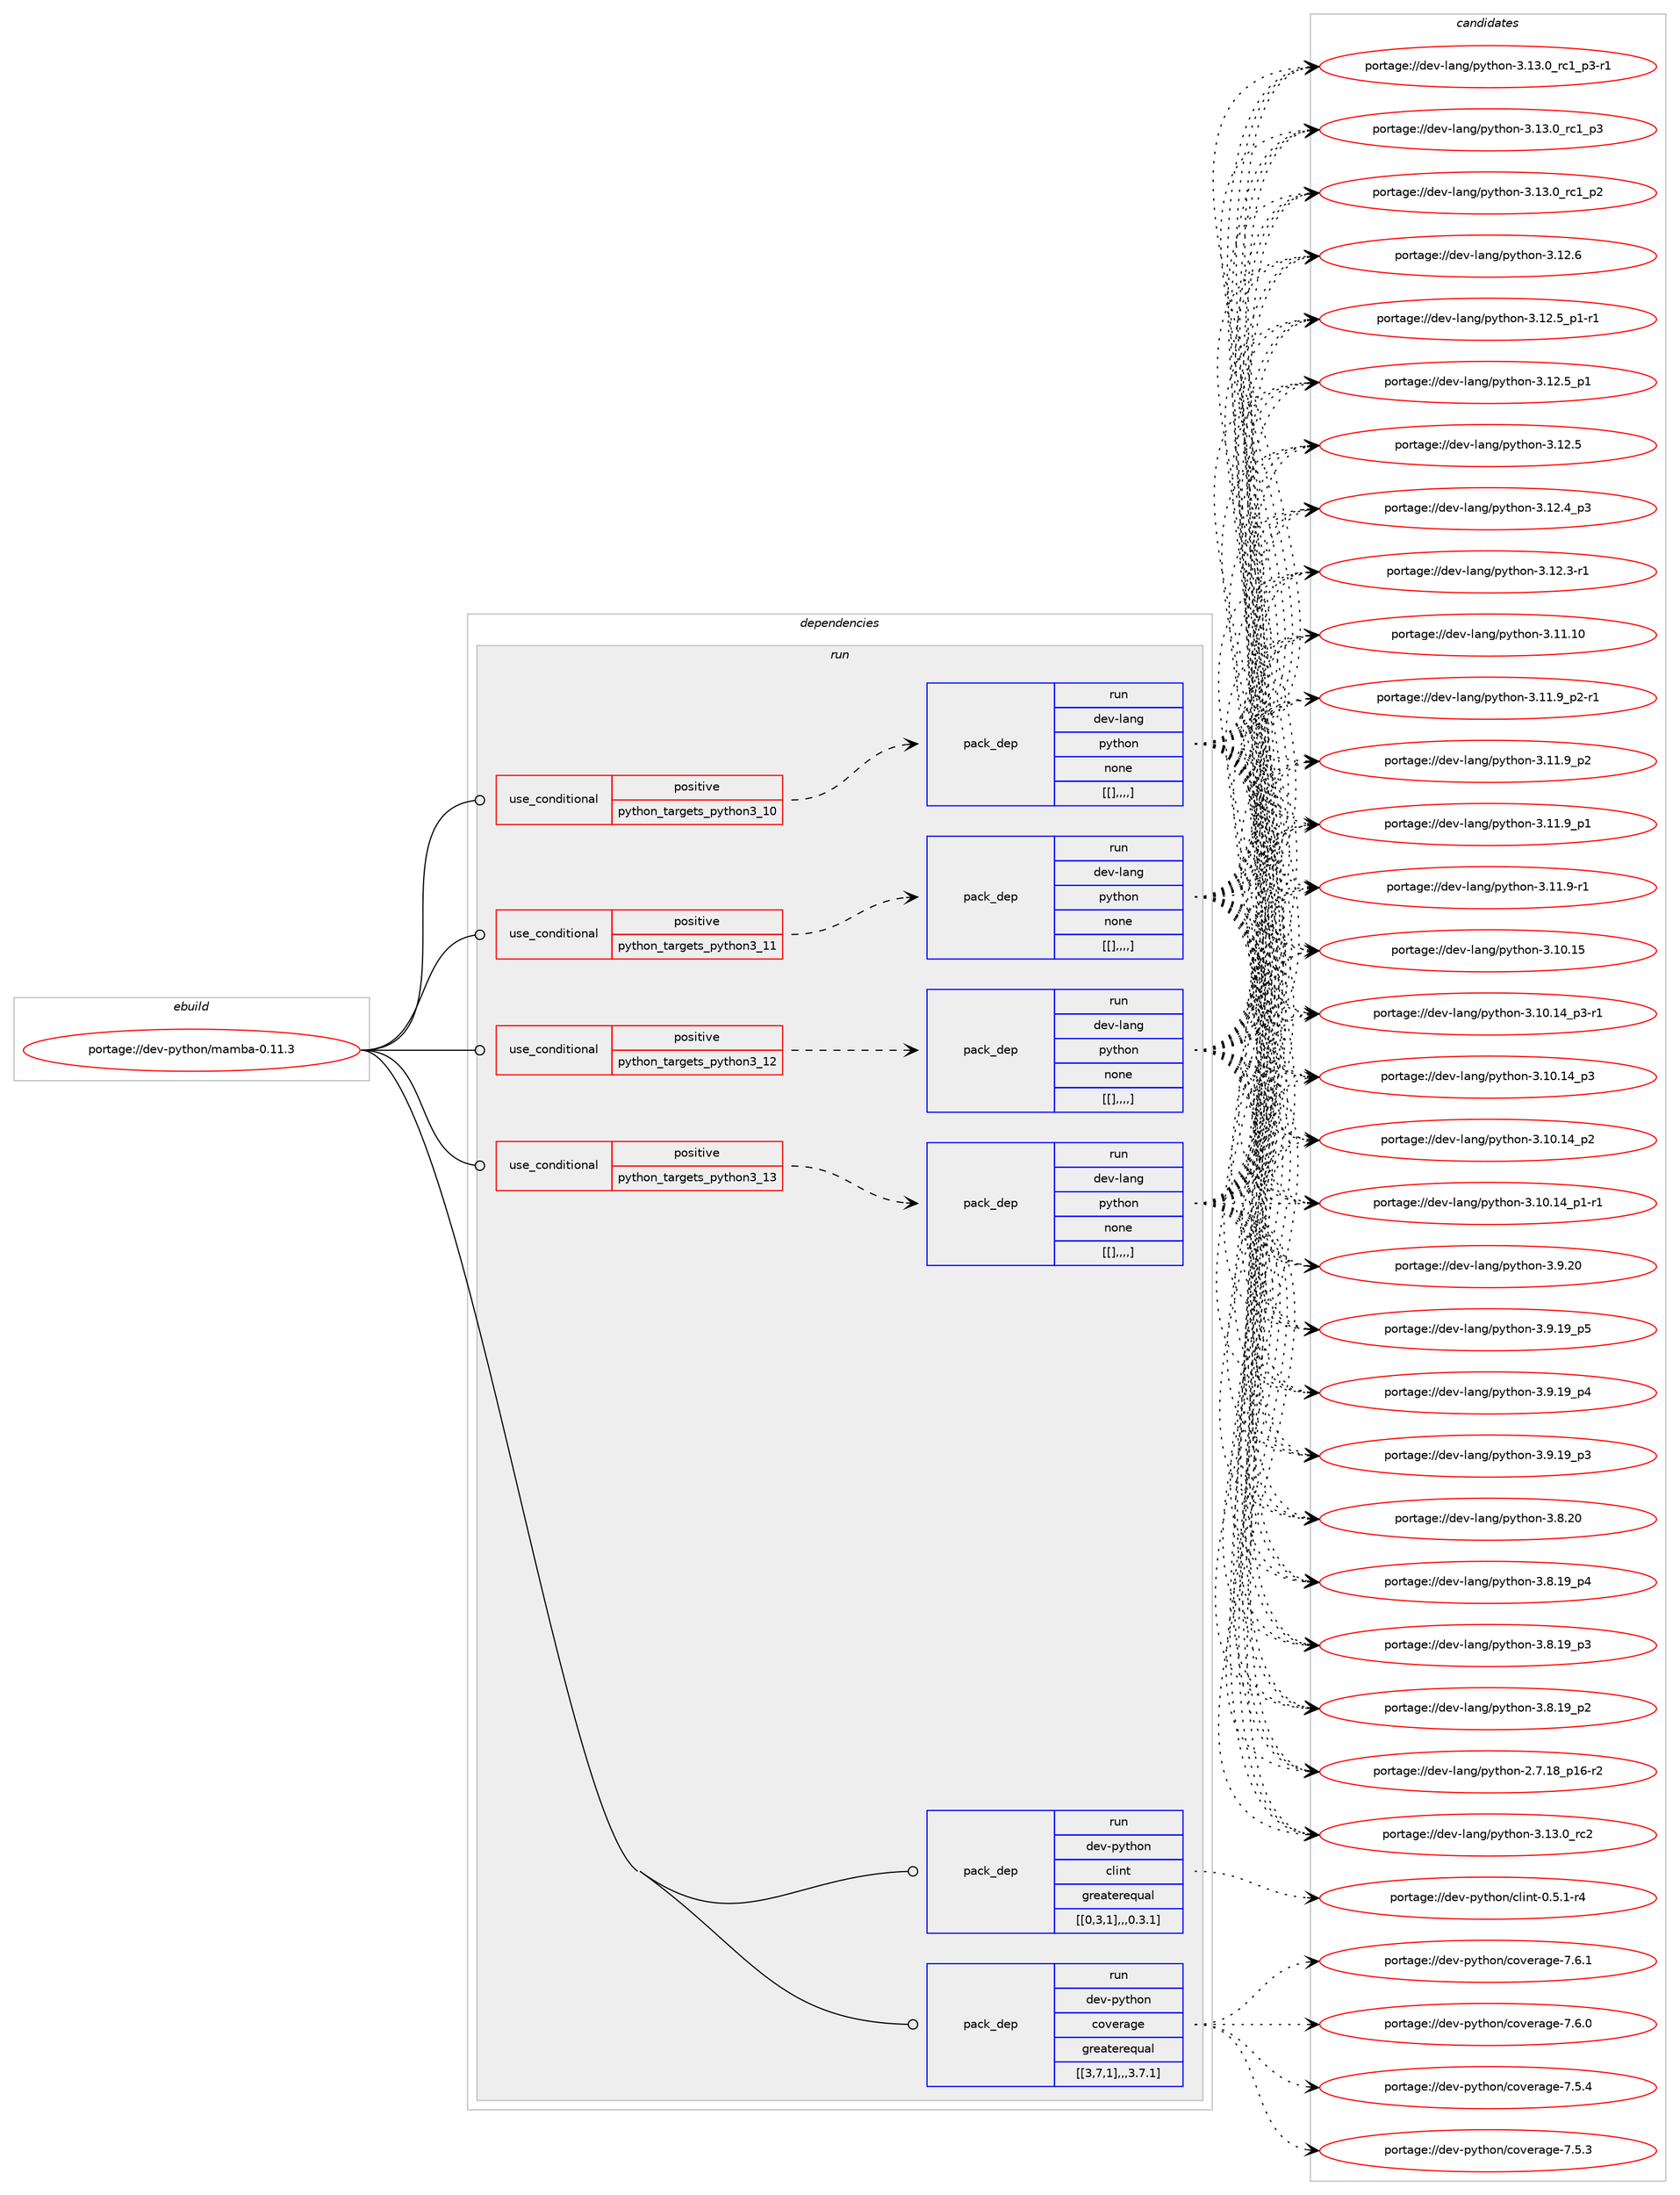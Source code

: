 digraph prolog {

# *************
# Graph options
# *************

newrank=true;
concentrate=true;
compound=true;
graph [rankdir=LR,fontname=Helvetica,fontsize=10,ranksep=1.5];#, ranksep=2.5, nodesep=0.2];
edge  [arrowhead=vee];
node  [fontname=Helvetica,fontsize=10];

# **********
# The ebuild
# **********

subgraph cluster_leftcol {
color=gray;
label=<<i>ebuild</i>>;
id [label="portage://dev-python/mamba-0.11.3", color=red, width=4, href="../dev-python/mamba-0.11.3.svg"];
}

# ****************
# The dependencies
# ****************

subgraph cluster_midcol {
color=gray;
label=<<i>dependencies</i>>;
subgraph cluster_compile {
fillcolor="#eeeeee";
style=filled;
label=<<i>compile</i>>;
}
subgraph cluster_compileandrun {
fillcolor="#eeeeee";
style=filled;
label=<<i>compile and run</i>>;
}
subgraph cluster_run {
fillcolor="#eeeeee";
style=filled;
label=<<i>run</i>>;
subgraph cond35166 {
dependency151592 [label=<<TABLE BORDER="0" CELLBORDER="1" CELLSPACING="0" CELLPADDING="4"><TR><TD ROWSPAN="3" CELLPADDING="10">use_conditional</TD></TR><TR><TD>positive</TD></TR><TR><TD>python_targets_python3_10</TD></TR></TABLE>>, shape=none, color=red];
subgraph pack115208 {
dependency151593 [label=<<TABLE BORDER="0" CELLBORDER="1" CELLSPACING="0" CELLPADDING="4" WIDTH="220"><TR><TD ROWSPAN="6" CELLPADDING="30">pack_dep</TD></TR><TR><TD WIDTH="110">run</TD></TR><TR><TD>dev-lang</TD></TR><TR><TD>python</TD></TR><TR><TD>none</TD></TR><TR><TD>[[],,,,]</TD></TR></TABLE>>, shape=none, color=blue];
}
dependency151592:e -> dependency151593:w [weight=20,style="dashed",arrowhead="vee"];
}
id:e -> dependency151592:w [weight=20,style="solid",arrowhead="odot"];
subgraph cond35167 {
dependency151594 [label=<<TABLE BORDER="0" CELLBORDER="1" CELLSPACING="0" CELLPADDING="4"><TR><TD ROWSPAN="3" CELLPADDING="10">use_conditional</TD></TR><TR><TD>positive</TD></TR><TR><TD>python_targets_python3_11</TD></TR></TABLE>>, shape=none, color=red];
subgraph pack115209 {
dependency151595 [label=<<TABLE BORDER="0" CELLBORDER="1" CELLSPACING="0" CELLPADDING="4" WIDTH="220"><TR><TD ROWSPAN="6" CELLPADDING="30">pack_dep</TD></TR><TR><TD WIDTH="110">run</TD></TR><TR><TD>dev-lang</TD></TR><TR><TD>python</TD></TR><TR><TD>none</TD></TR><TR><TD>[[],,,,]</TD></TR></TABLE>>, shape=none, color=blue];
}
dependency151594:e -> dependency151595:w [weight=20,style="dashed",arrowhead="vee"];
}
id:e -> dependency151594:w [weight=20,style="solid",arrowhead="odot"];
subgraph cond35168 {
dependency151596 [label=<<TABLE BORDER="0" CELLBORDER="1" CELLSPACING="0" CELLPADDING="4"><TR><TD ROWSPAN="3" CELLPADDING="10">use_conditional</TD></TR><TR><TD>positive</TD></TR><TR><TD>python_targets_python3_12</TD></TR></TABLE>>, shape=none, color=red];
subgraph pack115210 {
dependency151597 [label=<<TABLE BORDER="0" CELLBORDER="1" CELLSPACING="0" CELLPADDING="4" WIDTH="220"><TR><TD ROWSPAN="6" CELLPADDING="30">pack_dep</TD></TR><TR><TD WIDTH="110">run</TD></TR><TR><TD>dev-lang</TD></TR><TR><TD>python</TD></TR><TR><TD>none</TD></TR><TR><TD>[[],,,,]</TD></TR></TABLE>>, shape=none, color=blue];
}
dependency151596:e -> dependency151597:w [weight=20,style="dashed",arrowhead="vee"];
}
id:e -> dependency151596:w [weight=20,style="solid",arrowhead="odot"];
subgraph cond35169 {
dependency151598 [label=<<TABLE BORDER="0" CELLBORDER="1" CELLSPACING="0" CELLPADDING="4"><TR><TD ROWSPAN="3" CELLPADDING="10">use_conditional</TD></TR><TR><TD>positive</TD></TR><TR><TD>python_targets_python3_13</TD></TR></TABLE>>, shape=none, color=red];
subgraph pack115211 {
dependency151599 [label=<<TABLE BORDER="0" CELLBORDER="1" CELLSPACING="0" CELLPADDING="4" WIDTH="220"><TR><TD ROWSPAN="6" CELLPADDING="30">pack_dep</TD></TR><TR><TD WIDTH="110">run</TD></TR><TR><TD>dev-lang</TD></TR><TR><TD>python</TD></TR><TR><TD>none</TD></TR><TR><TD>[[],,,,]</TD></TR></TABLE>>, shape=none, color=blue];
}
dependency151598:e -> dependency151599:w [weight=20,style="dashed",arrowhead="vee"];
}
id:e -> dependency151598:w [weight=20,style="solid",arrowhead="odot"];
subgraph pack115212 {
dependency151600 [label=<<TABLE BORDER="0" CELLBORDER="1" CELLSPACING="0" CELLPADDING="4" WIDTH="220"><TR><TD ROWSPAN="6" CELLPADDING="30">pack_dep</TD></TR><TR><TD WIDTH="110">run</TD></TR><TR><TD>dev-python</TD></TR><TR><TD>clint</TD></TR><TR><TD>greaterequal</TD></TR><TR><TD>[[0,3,1],,,0.3.1]</TD></TR></TABLE>>, shape=none, color=blue];
}
id:e -> dependency151600:w [weight=20,style="solid",arrowhead="odot"];
subgraph pack115213 {
dependency151601 [label=<<TABLE BORDER="0" CELLBORDER="1" CELLSPACING="0" CELLPADDING="4" WIDTH="220"><TR><TD ROWSPAN="6" CELLPADDING="30">pack_dep</TD></TR><TR><TD WIDTH="110">run</TD></TR><TR><TD>dev-python</TD></TR><TR><TD>coverage</TD></TR><TR><TD>greaterequal</TD></TR><TR><TD>[[3,7,1],,,3.7.1]</TD></TR></TABLE>>, shape=none, color=blue];
}
id:e -> dependency151601:w [weight=20,style="solid",arrowhead="odot"];
}
}

# **************
# The candidates
# **************

subgraph cluster_choices {
rank=same;
color=gray;
label=<<i>candidates</i>>;

subgraph choice115208 {
color=black;
nodesep=1;
choice10010111845108971101034711212111610411111045514649514648951149950 [label="portage://dev-lang/python-3.13.0_rc2", color=red, width=4,href="../dev-lang/python-3.13.0_rc2.svg"];
choice1001011184510897110103471121211161041111104551464951464895114994995112514511449 [label="portage://dev-lang/python-3.13.0_rc1_p3-r1", color=red, width=4,href="../dev-lang/python-3.13.0_rc1_p3-r1.svg"];
choice100101118451089711010347112121116104111110455146495146489511499499511251 [label="portage://dev-lang/python-3.13.0_rc1_p3", color=red, width=4,href="../dev-lang/python-3.13.0_rc1_p3.svg"];
choice100101118451089711010347112121116104111110455146495146489511499499511250 [label="portage://dev-lang/python-3.13.0_rc1_p2", color=red, width=4,href="../dev-lang/python-3.13.0_rc1_p2.svg"];
choice10010111845108971101034711212111610411111045514649504654 [label="portage://dev-lang/python-3.12.6", color=red, width=4,href="../dev-lang/python-3.12.6.svg"];
choice1001011184510897110103471121211161041111104551464950465395112494511449 [label="portage://dev-lang/python-3.12.5_p1-r1", color=red, width=4,href="../dev-lang/python-3.12.5_p1-r1.svg"];
choice100101118451089711010347112121116104111110455146495046539511249 [label="portage://dev-lang/python-3.12.5_p1", color=red, width=4,href="../dev-lang/python-3.12.5_p1.svg"];
choice10010111845108971101034711212111610411111045514649504653 [label="portage://dev-lang/python-3.12.5", color=red, width=4,href="../dev-lang/python-3.12.5.svg"];
choice100101118451089711010347112121116104111110455146495046529511251 [label="portage://dev-lang/python-3.12.4_p3", color=red, width=4,href="../dev-lang/python-3.12.4_p3.svg"];
choice100101118451089711010347112121116104111110455146495046514511449 [label="portage://dev-lang/python-3.12.3-r1", color=red, width=4,href="../dev-lang/python-3.12.3-r1.svg"];
choice1001011184510897110103471121211161041111104551464949464948 [label="portage://dev-lang/python-3.11.10", color=red, width=4,href="../dev-lang/python-3.11.10.svg"];
choice1001011184510897110103471121211161041111104551464949465795112504511449 [label="portage://dev-lang/python-3.11.9_p2-r1", color=red, width=4,href="../dev-lang/python-3.11.9_p2-r1.svg"];
choice100101118451089711010347112121116104111110455146494946579511250 [label="portage://dev-lang/python-3.11.9_p2", color=red, width=4,href="../dev-lang/python-3.11.9_p2.svg"];
choice100101118451089711010347112121116104111110455146494946579511249 [label="portage://dev-lang/python-3.11.9_p1", color=red, width=4,href="../dev-lang/python-3.11.9_p1.svg"];
choice100101118451089711010347112121116104111110455146494946574511449 [label="portage://dev-lang/python-3.11.9-r1", color=red, width=4,href="../dev-lang/python-3.11.9-r1.svg"];
choice1001011184510897110103471121211161041111104551464948464953 [label="portage://dev-lang/python-3.10.15", color=red, width=4,href="../dev-lang/python-3.10.15.svg"];
choice100101118451089711010347112121116104111110455146494846495295112514511449 [label="portage://dev-lang/python-3.10.14_p3-r1", color=red, width=4,href="../dev-lang/python-3.10.14_p3-r1.svg"];
choice10010111845108971101034711212111610411111045514649484649529511251 [label="portage://dev-lang/python-3.10.14_p3", color=red, width=4,href="../dev-lang/python-3.10.14_p3.svg"];
choice10010111845108971101034711212111610411111045514649484649529511250 [label="portage://dev-lang/python-3.10.14_p2", color=red, width=4,href="../dev-lang/python-3.10.14_p2.svg"];
choice100101118451089711010347112121116104111110455146494846495295112494511449 [label="portage://dev-lang/python-3.10.14_p1-r1", color=red, width=4,href="../dev-lang/python-3.10.14_p1-r1.svg"];
choice10010111845108971101034711212111610411111045514657465048 [label="portage://dev-lang/python-3.9.20", color=red, width=4,href="../dev-lang/python-3.9.20.svg"];
choice100101118451089711010347112121116104111110455146574649579511253 [label="portage://dev-lang/python-3.9.19_p5", color=red, width=4,href="../dev-lang/python-3.9.19_p5.svg"];
choice100101118451089711010347112121116104111110455146574649579511252 [label="portage://dev-lang/python-3.9.19_p4", color=red, width=4,href="../dev-lang/python-3.9.19_p4.svg"];
choice100101118451089711010347112121116104111110455146574649579511251 [label="portage://dev-lang/python-3.9.19_p3", color=red, width=4,href="../dev-lang/python-3.9.19_p3.svg"];
choice10010111845108971101034711212111610411111045514656465048 [label="portage://dev-lang/python-3.8.20", color=red, width=4,href="../dev-lang/python-3.8.20.svg"];
choice100101118451089711010347112121116104111110455146564649579511252 [label="portage://dev-lang/python-3.8.19_p4", color=red, width=4,href="../dev-lang/python-3.8.19_p4.svg"];
choice100101118451089711010347112121116104111110455146564649579511251 [label="portage://dev-lang/python-3.8.19_p3", color=red, width=4,href="../dev-lang/python-3.8.19_p3.svg"];
choice100101118451089711010347112121116104111110455146564649579511250 [label="portage://dev-lang/python-3.8.19_p2", color=red, width=4,href="../dev-lang/python-3.8.19_p2.svg"];
choice100101118451089711010347112121116104111110455046554649569511249544511450 [label="portage://dev-lang/python-2.7.18_p16-r2", color=red, width=4,href="../dev-lang/python-2.7.18_p16-r2.svg"];
dependency151593:e -> choice10010111845108971101034711212111610411111045514649514648951149950:w [style=dotted,weight="100"];
dependency151593:e -> choice1001011184510897110103471121211161041111104551464951464895114994995112514511449:w [style=dotted,weight="100"];
dependency151593:e -> choice100101118451089711010347112121116104111110455146495146489511499499511251:w [style=dotted,weight="100"];
dependency151593:e -> choice100101118451089711010347112121116104111110455146495146489511499499511250:w [style=dotted,weight="100"];
dependency151593:e -> choice10010111845108971101034711212111610411111045514649504654:w [style=dotted,weight="100"];
dependency151593:e -> choice1001011184510897110103471121211161041111104551464950465395112494511449:w [style=dotted,weight="100"];
dependency151593:e -> choice100101118451089711010347112121116104111110455146495046539511249:w [style=dotted,weight="100"];
dependency151593:e -> choice10010111845108971101034711212111610411111045514649504653:w [style=dotted,weight="100"];
dependency151593:e -> choice100101118451089711010347112121116104111110455146495046529511251:w [style=dotted,weight="100"];
dependency151593:e -> choice100101118451089711010347112121116104111110455146495046514511449:w [style=dotted,weight="100"];
dependency151593:e -> choice1001011184510897110103471121211161041111104551464949464948:w [style=dotted,weight="100"];
dependency151593:e -> choice1001011184510897110103471121211161041111104551464949465795112504511449:w [style=dotted,weight="100"];
dependency151593:e -> choice100101118451089711010347112121116104111110455146494946579511250:w [style=dotted,weight="100"];
dependency151593:e -> choice100101118451089711010347112121116104111110455146494946579511249:w [style=dotted,weight="100"];
dependency151593:e -> choice100101118451089711010347112121116104111110455146494946574511449:w [style=dotted,weight="100"];
dependency151593:e -> choice1001011184510897110103471121211161041111104551464948464953:w [style=dotted,weight="100"];
dependency151593:e -> choice100101118451089711010347112121116104111110455146494846495295112514511449:w [style=dotted,weight="100"];
dependency151593:e -> choice10010111845108971101034711212111610411111045514649484649529511251:w [style=dotted,weight="100"];
dependency151593:e -> choice10010111845108971101034711212111610411111045514649484649529511250:w [style=dotted,weight="100"];
dependency151593:e -> choice100101118451089711010347112121116104111110455146494846495295112494511449:w [style=dotted,weight="100"];
dependency151593:e -> choice10010111845108971101034711212111610411111045514657465048:w [style=dotted,weight="100"];
dependency151593:e -> choice100101118451089711010347112121116104111110455146574649579511253:w [style=dotted,weight="100"];
dependency151593:e -> choice100101118451089711010347112121116104111110455146574649579511252:w [style=dotted,weight="100"];
dependency151593:e -> choice100101118451089711010347112121116104111110455146574649579511251:w [style=dotted,weight="100"];
dependency151593:e -> choice10010111845108971101034711212111610411111045514656465048:w [style=dotted,weight="100"];
dependency151593:e -> choice100101118451089711010347112121116104111110455146564649579511252:w [style=dotted,weight="100"];
dependency151593:e -> choice100101118451089711010347112121116104111110455146564649579511251:w [style=dotted,weight="100"];
dependency151593:e -> choice100101118451089711010347112121116104111110455146564649579511250:w [style=dotted,weight="100"];
dependency151593:e -> choice100101118451089711010347112121116104111110455046554649569511249544511450:w [style=dotted,weight="100"];
}
subgraph choice115209 {
color=black;
nodesep=1;
choice10010111845108971101034711212111610411111045514649514648951149950 [label="portage://dev-lang/python-3.13.0_rc2", color=red, width=4,href="../dev-lang/python-3.13.0_rc2.svg"];
choice1001011184510897110103471121211161041111104551464951464895114994995112514511449 [label="portage://dev-lang/python-3.13.0_rc1_p3-r1", color=red, width=4,href="../dev-lang/python-3.13.0_rc1_p3-r1.svg"];
choice100101118451089711010347112121116104111110455146495146489511499499511251 [label="portage://dev-lang/python-3.13.0_rc1_p3", color=red, width=4,href="../dev-lang/python-3.13.0_rc1_p3.svg"];
choice100101118451089711010347112121116104111110455146495146489511499499511250 [label="portage://dev-lang/python-3.13.0_rc1_p2", color=red, width=4,href="../dev-lang/python-3.13.0_rc1_p2.svg"];
choice10010111845108971101034711212111610411111045514649504654 [label="portage://dev-lang/python-3.12.6", color=red, width=4,href="../dev-lang/python-3.12.6.svg"];
choice1001011184510897110103471121211161041111104551464950465395112494511449 [label="portage://dev-lang/python-3.12.5_p1-r1", color=red, width=4,href="../dev-lang/python-3.12.5_p1-r1.svg"];
choice100101118451089711010347112121116104111110455146495046539511249 [label="portage://dev-lang/python-3.12.5_p1", color=red, width=4,href="../dev-lang/python-3.12.5_p1.svg"];
choice10010111845108971101034711212111610411111045514649504653 [label="portage://dev-lang/python-3.12.5", color=red, width=4,href="../dev-lang/python-3.12.5.svg"];
choice100101118451089711010347112121116104111110455146495046529511251 [label="portage://dev-lang/python-3.12.4_p3", color=red, width=4,href="../dev-lang/python-3.12.4_p3.svg"];
choice100101118451089711010347112121116104111110455146495046514511449 [label="portage://dev-lang/python-3.12.3-r1", color=red, width=4,href="../dev-lang/python-3.12.3-r1.svg"];
choice1001011184510897110103471121211161041111104551464949464948 [label="portage://dev-lang/python-3.11.10", color=red, width=4,href="../dev-lang/python-3.11.10.svg"];
choice1001011184510897110103471121211161041111104551464949465795112504511449 [label="portage://dev-lang/python-3.11.9_p2-r1", color=red, width=4,href="../dev-lang/python-3.11.9_p2-r1.svg"];
choice100101118451089711010347112121116104111110455146494946579511250 [label="portage://dev-lang/python-3.11.9_p2", color=red, width=4,href="../dev-lang/python-3.11.9_p2.svg"];
choice100101118451089711010347112121116104111110455146494946579511249 [label="portage://dev-lang/python-3.11.9_p1", color=red, width=4,href="../dev-lang/python-3.11.9_p1.svg"];
choice100101118451089711010347112121116104111110455146494946574511449 [label="portage://dev-lang/python-3.11.9-r1", color=red, width=4,href="../dev-lang/python-3.11.9-r1.svg"];
choice1001011184510897110103471121211161041111104551464948464953 [label="portage://dev-lang/python-3.10.15", color=red, width=4,href="../dev-lang/python-3.10.15.svg"];
choice100101118451089711010347112121116104111110455146494846495295112514511449 [label="portage://dev-lang/python-3.10.14_p3-r1", color=red, width=4,href="../dev-lang/python-3.10.14_p3-r1.svg"];
choice10010111845108971101034711212111610411111045514649484649529511251 [label="portage://dev-lang/python-3.10.14_p3", color=red, width=4,href="../dev-lang/python-3.10.14_p3.svg"];
choice10010111845108971101034711212111610411111045514649484649529511250 [label="portage://dev-lang/python-3.10.14_p2", color=red, width=4,href="../dev-lang/python-3.10.14_p2.svg"];
choice100101118451089711010347112121116104111110455146494846495295112494511449 [label="portage://dev-lang/python-3.10.14_p1-r1", color=red, width=4,href="../dev-lang/python-3.10.14_p1-r1.svg"];
choice10010111845108971101034711212111610411111045514657465048 [label="portage://dev-lang/python-3.9.20", color=red, width=4,href="../dev-lang/python-3.9.20.svg"];
choice100101118451089711010347112121116104111110455146574649579511253 [label="portage://dev-lang/python-3.9.19_p5", color=red, width=4,href="../dev-lang/python-3.9.19_p5.svg"];
choice100101118451089711010347112121116104111110455146574649579511252 [label="portage://dev-lang/python-3.9.19_p4", color=red, width=4,href="../dev-lang/python-3.9.19_p4.svg"];
choice100101118451089711010347112121116104111110455146574649579511251 [label="portage://dev-lang/python-3.9.19_p3", color=red, width=4,href="../dev-lang/python-3.9.19_p3.svg"];
choice10010111845108971101034711212111610411111045514656465048 [label="portage://dev-lang/python-3.8.20", color=red, width=4,href="../dev-lang/python-3.8.20.svg"];
choice100101118451089711010347112121116104111110455146564649579511252 [label="portage://dev-lang/python-3.8.19_p4", color=red, width=4,href="../dev-lang/python-3.8.19_p4.svg"];
choice100101118451089711010347112121116104111110455146564649579511251 [label="portage://dev-lang/python-3.8.19_p3", color=red, width=4,href="../dev-lang/python-3.8.19_p3.svg"];
choice100101118451089711010347112121116104111110455146564649579511250 [label="portage://dev-lang/python-3.8.19_p2", color=red, width=4,href="../dev-lang/python-3.8.19_p2.svg"];
choice100101118451089711010347112121116104111110455046554649569511249544511450 [label="portage://dev-lang/python-2.7.18_p16-r2", color=red, width=4,href="../dev-lang/python-2.7.18_p16-r2.svg"];
dependency151595:e -> choice10010111845108971101034711212111610411111045514649514648951149950:w [style=dotted,weight="100"];
dependency151595:e -> choice1001011184510897110103471121211161041111104551464951464895114994995112514511449:w [style=dotted,weight="100"];
dependency151595:e -> choice100101118451089711010347112121116104111110455146495146489511499499511251:w [style=dotted,weight="100"];
dependency151595:e -> choice100101118451089711010347112121116104111110455146495146489511499499511250:w [style=dotted,weight="100"];
dependency151595:e -> choice10010111845108971101034711212111610411111045514649504654:w [style=dotted,weight="100"];
dependency151595:e -> choice1001011184510897110103471121211161041111104551464950465395112494511449:w [style=dotted,weight="100"];
dependency151595:e -> choice100101118451089711010347112121116104111110455146495046539511249:w [style=dotted,weight="100"];
dependency151595:e -> choice10010111845108971101034711212111610411111045514649504653:w [style=dotted,weight="100"];
dependency151595:e -> choice100101118451089711010347112121116104111110455146495046529511251:w [style=dotted,weight="100"];
dependency151595:e -> choice100101118451089711010347112121116104111110455146495046514511449:w [style=dotted,weight="100"];
dependency151595:e -> choice1001011184510897110103471121211161041111104551464949464948:w [style=dotted,weight="100"];
dependency151595:e -> choice1001011184510897110103471121211161041111104551464949465795112504511449:w [style=dotted,weight="100"];
dependency151595:e -> choice100101118451089711010347112121116104111110455146494946579511250:w [style=dotted,weight="100"];
dependency151595:e -> choice100101118451089711010347112121116104111110455146494946579511249:w [style=dotted,weight="100"];
dependency151595:e -> choice100101118451089711010347112121116104111110455146494946574511449:w [style=dotted,weight="100"];
dependency151595:e -> choice1001011184510897110103471121211161041111104551464948464953:w [style=dotted,weight="100"];
dependency151595:e -> choice100101118451089711010347112121116104111110455146494846495295112514511449:w [style=dotted,weight="100"];
dependency151595:e -> choice10010111845108971101034711212111610411111045514649484649529511251:w [style=dotted,weight="100"];
dependency151595:e -> choice10010111845108971101034711212111610411111045514649484649529511250:w [style=dotted,weight="100"];
dependency151595:e -> choice100101118451089711010347112121116104111110455146494846495295112494511449:w [style=dotted,weight="100"];
dependency151595:e -> choice10010111845108971101034711212111610411111045514657465048:w [style=dotted,weight="100"];
dependency151595:e -> choice100101118451089711010347112121116104111110455146574649579511253:w [style=dotted,weight="100"];
dependency151595:e -> choice100101118451089711010347112121116104111110455146574649579511252:w [style=dotted,weight="100"];
dependency151595:e -> choice100101118451089711010347112121116104111110455146574649579511251:w [style=dotted,weight="100"];
dependency151595:e -> choice10010111845108971101034711212111610411111045514656465048:w [style=dotted,weight="100"];
dependency151595:e -> choice100101118451089711010347112121116104111110455146564649579511252:w [style=dotted,weight="100"];
dependency151595:e -> choice100101118451089711010347112121116104111110455146564649579511251:w [style=dotted,weight="100"];
dependency151595:e -> choice100101118451089711010347112121116104111110455146564649579511250:w [style=dotted,weight="100"];
dependency151595:e -> choice100101118451089711010347112121116104111110455046554649569511249544511450:w [style=dotted,weight="100"];
}
subgraph choice115210 {
color=black;
nodesep=1;
choice10010111845108971101034711212111610411111045514649514648951149950 [label="portage://dev-lang/python-3.13.0_rc2", color=red, width=4,href="../dev-lang/python-3.13.0_rc2.svg"];
choice1001011184510897110103471121211161041111104551464951464895114994995112514511449 [label="portage://dev-lang/python-3.13.0_rc1_p3-r1", color=red, width=4,href="../dev-lang/python-3.13.0_rc1_p3-r1.svg"];
choice100101118451089711010347112121116104111110455146495146489511499499511251 [label="portage://dev-lang/python-3.13.0_rc1_p3", color=red, width=4,href="../dev-lang/python-3.13.0_rc1_p3.svg"];
choice100101118451089711010347112121116104111110455146495146489511499499511250 [label="portage://dev-lang/python-3.13.0_rc1_p2", color=red, width=4,href="../dev-lang/python-3.13.0_rc1_p2.svg"];
choice10010111845108971101034711212111610411111045514649504654 [label="portage://dev-lang/python-3.12.6", color=red, width=4,href="../dev-lang/python-3.12.6.svg"];
choice1001011184510897110103471121211161041111104551464950465395112494511449 [label="portage://dev-lang/python-3.12.5_p1-r1", color=red, width=4,href="../dev-lang/python-3.12.5_p1-r1.svg"];
choice100101118451089711010347112121116104111110455146495046539511249 [label="portage://dev-lang/python-3.12.5_p1", color=red, width=4,href="../dev-lang/python-3.12.5_p1.svg"];
choice10010111845108971101034711212111610411111045514649504653 [label="portage://dev-lang/python-3.12.5", color=red, width=4,href="../dev-lang/python-3.12.5.svg"];
choice100101118451089711010347112121116104111110455146495046529511251 [label="portage://dev-lang/python-3.12.4_p3", color=red, width=4,href="../dev-lang/python-3.12.4_p3.svg"];
choice100101118451089711010347112121116104111110455146495046514511449 [label="portage://dev-lang/python-3.12.3-r1", color=red, width=4,href="../dev-lang/python-3.12.3-r1.svg"];
choice1001011184510897110103471121211161041111104551464949464948 [label="portage://dev-lang/python-3.11.10", color=red, width=4,href="../dev-lang/python-3.11.10.svg"];
choice1001011184510897110103471121211161041111104551464949465795112504511449 [label="portage://dev-lang/python-3.11.9_p2-r1", color=red, width=4,href="../dev-lang/python-3.11.9_p2-r1.svg"];
choice100101118451089711010347112121116104111110455146494946579511250 [label="portage://dev-lang/python-3.11.9_p2", color=red, width=4,href="../dev-lang/python-3.11.9_p2.svg"];
choice100101118451089711010347112121116104111110455146494946579511249 [label="portage://dev-lang/python-3.11.9_p1", color=red, width=4,href="../dev-lang/python-3.11.9_p1.svg"];
choice100101118451089711010347112121116104111110455146494946574511449 [label="portage://dev-lang/python-3.11.9-r1", color=red, width=4,href="../dev-lang/python-3.11.9-r1.svg"];
choice1001011184510897110103471121211161041111104551464948464953 [label="portage://dev-lang/python-3.10.15", color=red, width=4,href="../dev-lang/python-3.10.15.svg"];
choice100101118451089711010347112121116104111110455146494846495295112514511449 [label="portage://dev-lang/python-3.10.14_p3-r1", color=red, width=4,href="../dev-lang/python-3.10.14_p3-r1.svg"];
choice10010111845108971101034711212111610411111045514649484649529511251 [label="portage://dev-lang/python-3.10.14_p3", color=red, width=4,href="../dev-lang/python-3.10.14_p3.svg"];
choice10010111845108971101034711212111610411111045514649484649529511250 [label="portage://dev-lang/python-3.10.14_p2", color=red, width=4,href="../dev-lang/python-3.10.14_p2.svg"];
choice100101118451089711010347112121116104111110455146494846495295112494511449 [label="portage://dev-lang/python-3.10.14_p1-r1", color=red, width=4,href="../dev-lang/python-3.10.14_p1-r1.svg"];
choice10010111845108971101034711212111610411111045514657465048 [label="portage://dev-lang/python-3.9.20", color=red, width=4,href="../dev-lang/python-3.9.20.svg"];
choice100101118451089711010347112121116104111110455146574649579511253 [label="portage://dev-lang/python-3.9.19_p5", color=red, width=4,href="../dev-lang/python-3.9.19_p5.svg"];
choice100101118451089711010347112121116104111110455146574649579511252 [label="portage://dev-lang/python-3.9.19_p4", color=red, width=4,href="../dev-lang/python-3.9.19_p4.svg"];
choice100101118451089711010347112121116104111110455146574649579511251 [label="portage://dev-lang/python-3.9.19_p3", color=red, width=4,href="../dev-lang/python-3.9.19_p3.svg"];
choice10010111845108971101034711212111610411111045514656465048 [label="portage://dev-lang/python-3.8.20", color=red, width=4,href="../dev-lang/python-3.8.20.svg"];
choice100101118451089711010347112121116104111110455146564649579511252 [label="portage://dev-lang/python-3.8.19_p4", color=red, width=4,href="../dev-lang/python-3.8.19_p4.svg"];
choice100101118451089711010347112121116104111110455146564649579511251 [label="portage://dev-lang/python-3.8.19_p3", color=red, width=4,href="../dev-lang/python-3.8.19_p3.svg"];
choice100101118451089711010347112121116104111110455146564649579511250 [label="portage://dev-lang/python-3.8.19_p2", color=red, width=4,href="../dev-lang/python-3.8.19_p2.svg"];
choice100101118451089711010347112121116104111110455046554649569511249544511450 [label="portage://dev-lang/python-2.7.18_p16-r2", color=red, width=4,href="../dev-lang/python-2.7.18_p16-r2.svg"];
dependency151597:e -> choice10010111845108971101034711212111610411111045514649514648951149950:w [style=dotted,weight="100"];
dependency151597:e -> choice1001011184510897110103471121211161041111104551464951464895114994995112514511449:w [style=dotted,weight="100"];
dependency151597:e -> choice100101118451089711010347112121116104111110455146495146489511499499511251:w [style=dotted,weight="100"];
dependency151597:e -> choice100101118451089711010347112121116104111110455146495146489511499499511250:w [style=dotted,weight="100"];
dependency151597:e -> choice10010111845108971101034711212111610411111045514649504654:w [style=dotted,weight="100"];
dependency151597:e -> choice1001011184510897110103471121211161041111104551464950465395112494511449:w [style=dotted,weight="100"];
dependency151597:e -> choice100101118451089711010347112121116104111110455146495046539511249:w [style=dotted,weight="100"];
dependency151597:e -> choice10010111845108971101034711212111610411111045514649504653:w [style=dotted,weight="100"];
dependency151597:e -> choice100101118451089711010347112121116104111110455146495046529511251:w [style=dotted,weight="100"];
dependency151597:e -> choice100101118451089711010347112121116104111110455146495046514511449:w [style=dotted,weight="100"];
dependency151597:e -> choice1001011184510897110103471121211161041111104551464949464948:w [style=dotted,weight="100"];
dependency151597:e -> choice1001011184510897110103471121211161041111104551464949465795112504511449:w [style=dotted,weight="100"];
dependency151597:e -> choice100101118451089711010347112121116104111110455146494946579511250:w [style=dotted,weight="100"];
dependency151597:e -> choice100101118451089711010347112121116104111110455146494946579511249:w [style=dotted,weight="100"];
dependency151597:e -> choice100101118451089711010347112121116104111110455146494946574511449:w [style=dotted,weight="100"];
dependency151597:e -> choice1001011184510897110103471121211161041111104551464948464953:w [style=dotted,weight="100"];
dependency151597:e -> choice100101118451089711010347112121116104111110455146494846495295112514511449:w [style=dotted,weight="100"];
dependency151597:e -> choice10010111845108971101034711212111610411111045514649484649529511251:w [style=dotted,weight="100"];
dependency151597:e -> choice10010111845108971101034711212111610411111045514649484649529511250:w [style=dotted,weight="100"];
dependency151597:e -> choice100101118451089711010347112121116104111110455146494846495295112494511449:w [style=dotted,weight="100"];
dependency151597:e -> choice10010111845108971101034711212111610411111045514657465048:w [style=dotted,weight="100"];
dependency151597:e -> choice100101118451089711010347112121116104111110455146574649579511253:w [style=dotted,weight="100"];
dependency151597:e -> choice100101118451089711010347112121116104111110455146574649579511252:w [style=dotted,weight="100"];
dependency151597:e -> choice100101118451089711010347112121116104111110455146574649579511251:w [style=dotted,weight="100"];
dependency151597:e -> choice10010111845108971101034711212111610411111045514656465048:w [style=dotted,weight="100"];
dependency151597:e -> choice100101118451089711010347112121116104111110455146564649579511252:w [style=dotted,weight="100"];
dependency151597:e -> choice100101118451089711010347112121116104111110455146564649579511251:w [style=dotted,weight="100"];
dependency151597:e -> choice100101118451089711010347112121116104111110455146564649579511250:w [style=dotted,weight="100"];
dependency151597:e -> choice100101118451089711010347112121116104111110455046554649569511249544511450:w [style=dotted,weight="100"];
}
subgraph choice115211 {
color=black;
nodesep=1;
choice10010111845108971101034711212111610411111045514649514648951149950 [label="portage://dev-lang/python-3.13.0_rc2", color=red, width=4,href="../dev-lang/python-3.13.0_rc2.svg"];
choice1001011184510897110103471121211161041111104551464951464895114994995112514511449 [label="portage://dev-lang/python-3.13.0_rc1_p3-r1", color=red, width=4,href="../dev-lang/python-3.13.0_rc1_p3-r1.svg"];
choice100101118451089711010347112121116104111110455146495146489511499499511251 [label="portage://dev-lang/python-3.13.0_rc1_p3", color=red, width=4,href="../dev-lang/python-3.13.0_rc1_p3.svg"];
choice100101118451089711010347112121116104111110455146495146489511499499511250 [label="portage://dev-lang/python-3.13.0_rc1_p2", color=red, width=4,href="../dev-lang/python-3.13.0_rc1_p2.svg"];
choice10010111845108971101034711212111610411111045514649504654 [label="portage://dev-lang/python-3.12.6", color=red, width=4,href="../dev-lang/python-3.12.6.svg"];
choice1001011184510897110103471121211161041111104551464950465395112494511449 [label="portage://dev-lang/python-3.12.5_p1-r1", color=red, width=4,href="../dev-lang/python-3.12.5_p1-r1.svg"];
choice100101118451089711010347112121116104111110455146495046539511249 [label="portage://dev-lang/python-3.12.5_p1", color=red, width=4,href="../dev-lang/python-3.12.5_p1.svg"];
choice10010111845108971101034711212111610411111045514649504653 [label="portage://dev-lang/python-3.12.5", color=red, width=4,href="../dev-lang/python-3.12.5.svg"];
choice100101118451089711010347112121116104111110455146495046529511251 [label="portage://dev-lang/python-3.12.4_p3", color=red, width=4,href="../dev-lang/python-3.12.4_p3.svg"];
choice100101118451089711010347112121116104111110455146495046514511449 [label="portage://dev-lang/python-3.12.3-r1", color=red, width=4,href="../dev-lang/python-3.12.3-r1.svg"];
choice1001011184510897110103471121211161041111104551464949464948 [label="portage://dev-lang/python-3.11.10", color=red, width=4,href="../dev-lang/python-3.11.10.svg"];
choice1001011184510897110103471121211161041111104551464949465795112504511449 [label="portage://dev-lang/python-3.11.9_p2-r1", color=red, width=4,href="../dev-lang/python-3.11.9_p2-r1.svg"];
choice100101118451089711010347112121116104111110455146494946579511250 [label="portage://dev-lang/python-3.11.9_p2", color=red, width=4,href="../dev-lang/python-3.11.9_p2.svg"];
choice100101118451089711010347112121116104111110455146494946579511249 [label="portage://dev-lang/python-3.11.9_p1", color=red, width=4,href="../dev-lang/python-3.11.9_p1.svg"];
choice100101118451089711010347112121116104111110455146494946574511449 [label="portage://dev-lang/python-3.11.9-r1", color=red, width=4,href="../dev-lang/python-3.11.9-r1.svg"];
choice1001011184510897110103471121211161041111104551464948464953 [label="portage://dev-lang/python-3.10.15", color=red, width=4,href="../dev-lang/python-3.10.15.svg"];
choice100101118451089711010347112121116104111110455146494846495295112514511449 [label="portage://dev-lang/python-3.10.14_p3-r1", color=red, width=4,href="../dev-lang/python-3.10.14_p3-r1.svg"];
choice10010111845108971101034711212111610411111045514649484649529511251 [label="portage://dev-lang/python-3.10.14_p3", color=red, width=4,href="../dev-lang/python-3.10.14_p3.svg"];
choice10010111845108971101034711212111610411111045514649484649529511250 [label="portage://dev-lang/python-3.10.14_p2", color=red, width=4,href="../dev-lang/python-3.10.14_p2.svg"];
choice100101118451089711010347112121116104111110455146494846495295112494511449 [label="portage://dev-lang/python-3.10.14_p1-r1", color=red, width=4,href="../dev-lang/python-3.10.14_p1-r1.svg"];
choice10010111845108971101034711212111610411111045514657465048 [label="portage://dev-lang/python-3.9.20", color=red, width=4,href="../dev-lang/python-3.9.20.svg"];
choice100101118451089711010347112121116104111110455146574649579511253 [label="portage://dev-lang/python-3.9.19_p5", color=red, width=4,href="../dev-lang/python-3.9.19_p5.svg"];
choice100101118451089711010347112121116104111110455146574649579511252 [label="portage://dev-lang/python-3.9.19_p4", color=red, width=4,href="../dev-lang/python-3.9.19_p4.svg"];
choice100101118451089711010347112121116104111110455146574649579511251 [label="portage://dev-lang/python-3.9.19_p3", color=red, width=4,href="../dev-lang/python-3.9.19_p3.svg"];
choice10010111845108971101034711212111610411111045514656465048 [label="portage://dev-lang/python-3.8.20", color=red, width=4,href="../dev-lang/python-3.8.20.svg"];
choice100101118451089711010347112121116104111110455146564649579511252 [label="portage://dev-lang/python-3.8.19_p4", color=red, width=4,href="../dev-lang/python-3.8.19_p4.svg"];
choice100101118451089711010347112121116104111110455146564649579511251 [label="portage://dev-lang/python-3.8.19_p3", color=red, width=4,href="../dev-lang/python-3.8.19_p3.svg"];
choice100101118451089711010347112121116104111110455146564649579511250 [label="portage://dev-lang/python-3.8.19_p2", color=red, width=4,href="../dev-lang/python-3.8.19_p2.svg"];
choice100101118451089711010347112121116104111110455046554649569511249544511450 [label="portage://dev-lang/python-2.7.18_p16-r2", color=red, width=4,href="../dev-lang/python-2.7.18_p16-r2.svg"];
dependency151599:e -> choice10010111845108971101034711212111610411111045514649514648951149950:w [style=dotted,weight="100"];
dependency151599:e -> choice1001011184510897110103471121211161041111104551464951464895114994995112514511449:w [style=dotted,weight="100"];
dependency151599:e -> choice100101118451089711010347112121116104111110455146495146489511499499511251:w [style=dotted,weight="100"];
dependency151599:e -> choice100101118451089711010347112121116104111110455146495146489511499499511250:w [style=dotted,weight="100"];
dependency151599:e -> choice10010111845108971101034711212111610411111045514649504654:w [style=dotted,weight="100"];
dependency151599:e -> choice1001011184510897110103471121211161041111104551464950465395112494511449:w [style=dotted,weight="100"];
dependency151599:e -> choice100101118451089711010347112121116104111110455146495046539511249:w [style=dotted,weight="100"];
dependency151599:e -> choice10010111845108971101034711212111610411111045514649504653:w [style=dotted,weight="100"];
dependency151599:e -> choice100101118451089711010347112121116104111110455146495046529511251:w [style=dotted,weight="100"];
dependency151599:e -> choice100101118451089711010347112121116104111110455146495046514511449:w [style=dotted,weight="100"];
dependency151599:e -> choice1001011184510897110103471121211161041111104551464949464948:w [style=dotted,weight="100"];
dependency151599:e -> choice1001011184510897110103471121211161041111104551464949465795112504511449:w [style=dotted,weight="100"];
dependency151599:e -> choice100101118451089711010347112121116104111110455146494946579511250:w [style=dotted,weight="100"];
dependency151599:e -> choice100101118451089711010347112121116104111110455146494946579511249:w [style=dotted,weight="100"];
dependency151599:e -> choice100101118451089711010347112121116104111110455146494946574511449:w [style=dotted,weight="100"];
dependency151599:e -> choice1001011184510897110103471121211161041111104551464948464953:w [style=dotted,weight="100"];
dependency151599:e -> choice100101118451089711010347112121116104111110455146494846495295112514511449:w [style=dotted,weight="100"];
dependency151599:e -> choice10010111845108971101034711212111610411111045514649484649529511251:w [style=dotted,weight="100"];
dependency151599:e -> choice10010111845108971101034711212111610411111045514649484649529511250:w [style=dotted,weight="100"];
dependency151599:e -> choice100101118451089711010347112121116104111110455146494846495295112494511449:w [style=dotted,weight="100"];
dependency151599:e -> choice10010111845108971101034711212111610411111045514657465048:w [style=dotted,weight="100"];
dependency151599:e -> choice100101118451089711010347112121116104111110455146574649579511253:w [style=dotted,weight="100"];
dependency151599:e -> choice100101118451089711010347112121116104111110455146574649579511252:w [style=dotted,weight="100"];
dependency151599:e -> choice100101118451089711010347112121116104111110455146574649579511251:w [style=dotted,weight="100"];
dependency151599:e -> choice10010111845108971101034711212111610411111045514656465048:w [style=dotted,weight="100"];
dependency151599:e -> choice100101118451089711010347112121116104111110455146564649579511252:w [style=dotted,weight="100"];
dependency151599:e -> choice100101118451089711010347112121116104111110455146564649579511251:w [style=dotted,weight="100"];
dependency151599:e -> choice100101118451089711010347112121116104111110455146564649579511250:w [style=dotted,weight="100"];
dependency151599:e -> choice100101118451089711010347112121116104111110455046554649569511249544511450:w [style=dotted,weight="100"];
}
subgraph choice115212 {
color=black;
nodesep=1;
choice1001011184511212111610411111047991081051101164548465346494511452 [label="portage://dev-python/clint-0.5.1-r4", color=red, width=4,href="../dev-python/clint-0.5.1-r4.svg"];
dependency151600:e -> choice1001011184511212111610411111047991081051101164548465346494511452:w [style=dotted,weight="100"];
}
subgraph choice115213 {
color=black;
nodesep=1;
choice10010111845112121116104111110479911111810111497103101455546544649 [label="portage://dev-python/coverage-7.6.1", color=red, width=4,href="../dev-python/coverage-7.6.1.svg"];
choice10010111845112121116104111110479911111810111497103101455546544648 [label="portage://dev-python/coverage-7.6.0", color=red, width=4,href="../dev-python/coverage-7.6.0.svg"];
choice10010111845112121116104111110479911111810111497103101455546534652 [label="portage://dev-python/coverage-7.5.4", color=red, width=4,href="../dev-python/coverage-7.5.4.svg"];
choice10010111845112121116104111110479911111810111497103101455546534651 [label="portage://dev-python/coverage-7.5.3", color=red, width=4,href="../dev-python/coverage-7.5.3.svg"];
dependency151601:e -> choice10010111845112121116104111110479911111810111497103101455546544649:w [style=dotted,weight="100"];
dependency151601:e -> choice10010111845112121116104111110479911111810111497103101455546544648:w [style=dotted,weight="100"];
dependency151601:e -> choice10010111845112121116104111110479911111810111497103101455546534652:w [style=dotted,weight="100"];
dependency151601:e -> choice10010111845112121116104111110479911111810111497103101455546534651:w [style=dotted,weight="100"];
}
}

}
